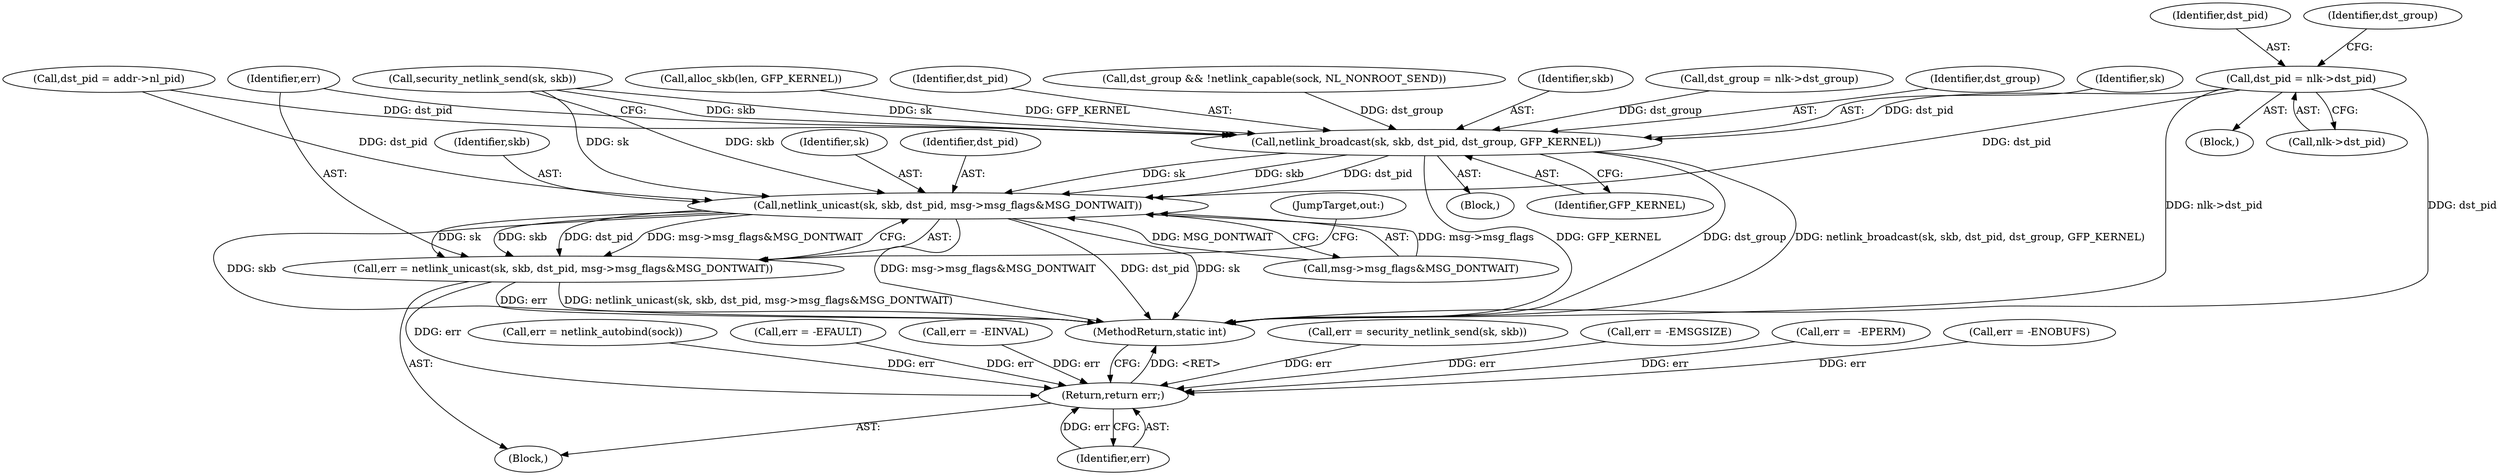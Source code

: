 digraph "0_linux_20e1db19db5d6b9e4e83021595eab0dc8f107bef_0@pointer" {
"1000210" [label="(Call,dst_pid = nlk->dst_pid)"];
"1000321" [label="(Call,netlink_broadcast(sk, skb, dst_pid, dst_group, GFP_KERNEL))"];
"1000329" [label="(Call,netlink_unicast(sk, skb, dst_pid, msg->msg_flags&MSG_DONTWAIT))"];
"1000327" [label="(Call,err = netlink_unicast(sk, skb, dst_pid, msg->msg_flags&MSG_DONTWAIT))"];
"1000343" [label="(Return,return err;)"];
"1000209" [label="(Block,)"];
"1000330" [label="(Identifier,sk)"];
"1000338" [label="(JumpTarget,out:)"];
"1000226" [label="(Call,err = netlink_autobind(sock))"];
"1000321" [label="(Call,netlink_broadcast(sk, skb, dst_pid, dst_group, GFP_KERNEL))"];
"1000285" [label="(Call,err = -EFAULT)"];
"1000329" [label="(Call,netlink_unicast(sk, skb, dst_pid, msg->msg_flags&MSG_DONTWAIT))"];
"1000252" [label="(Call,alloc_skb(len, GFP_KERNEL))"];
"1000324" [label="(Identifier,dst_pid)"];
"1000210" [label="(Call,dst_pid = nlk->dst_pid)"];
"1000343" [label="(Return,return err;)"];
"1000212" [label="(Call,nlk->dst_pid)"];
"1000333" [label="(Call,msg->msg_flags&MSG_DONTWAIT)"];
"1000174" [label="(Call,err = -EINVAL)"];
"1000105" [label="(Block,)"];
"1000315" [label="(Block,)"];
"1000211" [label="(Identifier,dst_pid)"];
"1000327" [label="(Call,err = netlink_unicast(sk, skb, dst_pid, msg->msg_flags&MSG_DONTWAIT))"];
"1000344" [label="(Identifier,err)"];
"1000345" [label="(MethodReturn,static int)"];
"1000201" [label="(Call,dst_group && !netlink_capable(sock, NL_NONROOT_SEND))"];
"1000328" [label="(Identifier,err)"];
"1000302" [label="(Call,err = security_netlink_send(sk, skb))"];
"1000233" [label="(Call,err = -EMSGSIZE)"];
"1000332" [label="(Identifier,dst_pid)"];
"1000323" [label="(Identifier,skb)"];
"1000326" [label="(Identifier,GFP_KERNEL)"];
"1000215" [label="(Call,dst_group = nlk->dst_group)"];
"1000331" [label="(Identifier,skb)"];
"1000196" [label="(Call,err =  -EPERM)"];
"1000304" [label="(Call,security_netlink_send(sk, skb))"];
"1000325" [label="(Identifier,dst_group)"];
"1000216" [label="(Identifier,dst_group)"];
"1000246" [label="(Call,err = -ENOBUFS)"];
"1000322" [label="(Identifier,sk)"];
"1000185" [label="(Call,dst_pid = addr->nl_pid)"];
"1000210" -> "1000209"  [label="AST: "];
"1000210" -> "1000212"  [label="CFG: "];
"1000211" -> "1000210"  [label="AST: "];
"1000212" -> "1000210"  [label="AST: "];
"1000216" -> "1000210"  [label="CFG: "];
"1000210" -> "1000345"  [label="DDG: nlk->dst_pid"];
"1000210" -> "1000345"  [label="DDG: dst_pid"];
"1000210" -> "1000321"  [label="DDG: dst_pid"];
"1000210" -> "1000329"  [label="DDG: dst_pid"];
"1000321" -> "1000315"  [label="AST: "];
"1000321" -> "1000326"  [label="CFG: "];
"1000322" -> "1000321"  [label="AST: "];
"1000323" -> "1000321"  [label="AST: "];
"1000324" -> "1000321"  [label="AST: "];
"1000325" -> "1000321"  [label="AST: "];
"1000326" -> "1000321"  [label="AST: "];
"1000328" -> "1000321"  [label="CFG: "];
"1000321" -> "1000345"  [label="DDG: GFP_KERNEL"];
"1000321" -> "1000345"  [label="DDG: dst_group"];
"1000321" -> "1000345"  [label="DDG: netlink_broadcast(sk, skb, dst_pid, dst_group, GFP_KERNEL)"];
"1000304" -> "1000321"  [label="DDG: sk"];
"1000304" -> "1000321"  [label="DDG: skb"];
"1000185" -> "1000321"  [label="DDG: dst_pid"];
"1000215" -> "1000321"  [label="DDG: dst_group"];
"1000201" -> "1000321"  [label="DDG: dst_group"];
"1000252" -> "1000321"  [label="DDG: GFP_KERNEL"];
"1000321" -> "1000329"  [label="DDG: sk"];
"1000321" -> "1000329"  [label="DDG: skb"];
"1000321" -> "1000329"  [label="DDG: dst_pid"];
"1000329" -> "1000327"  [label="AST: "];
"1000329" -> "1000333"  [label="CFG: "];
"1000330" -> "1000329"  [label="AST: "];
"1000331" -> "1000329"  [label="AST: "];
"1000332" -> "1000329"  [label="AST: "];
"1000333" -> "1000329"  [label="AST: "];
"1000327" -> "1000329"  [label="CFG: "];
"1000329" -> "1000345"  [label="DDG: skb"];
"1000329" -> "1000345"  [label="DDG: msg->msg_flags&MSG_DONTWAIT"];
"1000329" -> "1000345"  [label="DDG: dst_pid"];
"1000329" -> "1000345"  [label="DDG: sk"];
"1000329" -> "1000327"  [label="DDG: sk"];
"1000329" -> "1000327"  [label="DDG: skb"];
"1000329" -> "1000327"  [label="DDG: dst_pid"];
"1000329" -> "1000327"  [label="DDG: msg->msg_flags&MSG_DONTWAIT"];
"1000304" -> "1000329"  [label="DDG: sk"];
"1000304" -> "1000329"  [label="DDG: skb"];
"1000185" -> "1000329"  [label="DDG: dst_pid"];
"1000333" -> "1000329"  [label="DDG: msg->msg_flags"];
"1000333" -> "1000329"  [label="DDG: MSG_DONTWAIT"];
"1000327" -> "1000105"  [label="AST: "];
"1000328" -> "1000327"  [label="AST: "];
"1000338" -> "1000327"  [label="CFG: "];
"1000327" -> "1000345"  [label="DDG: err"];
"1000327" -> "1000345"  [label="DDG: netlink_unicast(sk, skb, dst_pid, msg->msg_flags&MSG_DONTWAIT)"];
"1000327" -> "1000343"  [label="DDG: err"];
"1000343" -> "1000105"  [label="AST: "];
"1000343" -> "1000344"  [label="CFG: "];
"1000344" -> "1000343"  [label="AST: "];
"1000345" -> "1000343"  [label="CFG: "];
"1000343" -> "1000345"  [label="DDG: <RET>"];
"1000344" -> "1000343"  [label="DDG: err"];
"1000285" -> "1000343"  [label="DDG: err"];
"1000226" -> "1000343"  [label="DDG: err"];
"1000302" -> "1000343"  [label="DDG: err"];
"1000196" -> "1000343"  [label="DDG: err"];
"1000233" -> "1000343"  [label="DDG: err"];
"1000174" -> "1000343"  [label="DDG: err"];
"1000246" -> "1000343"  [label="DDG: err"];
}

